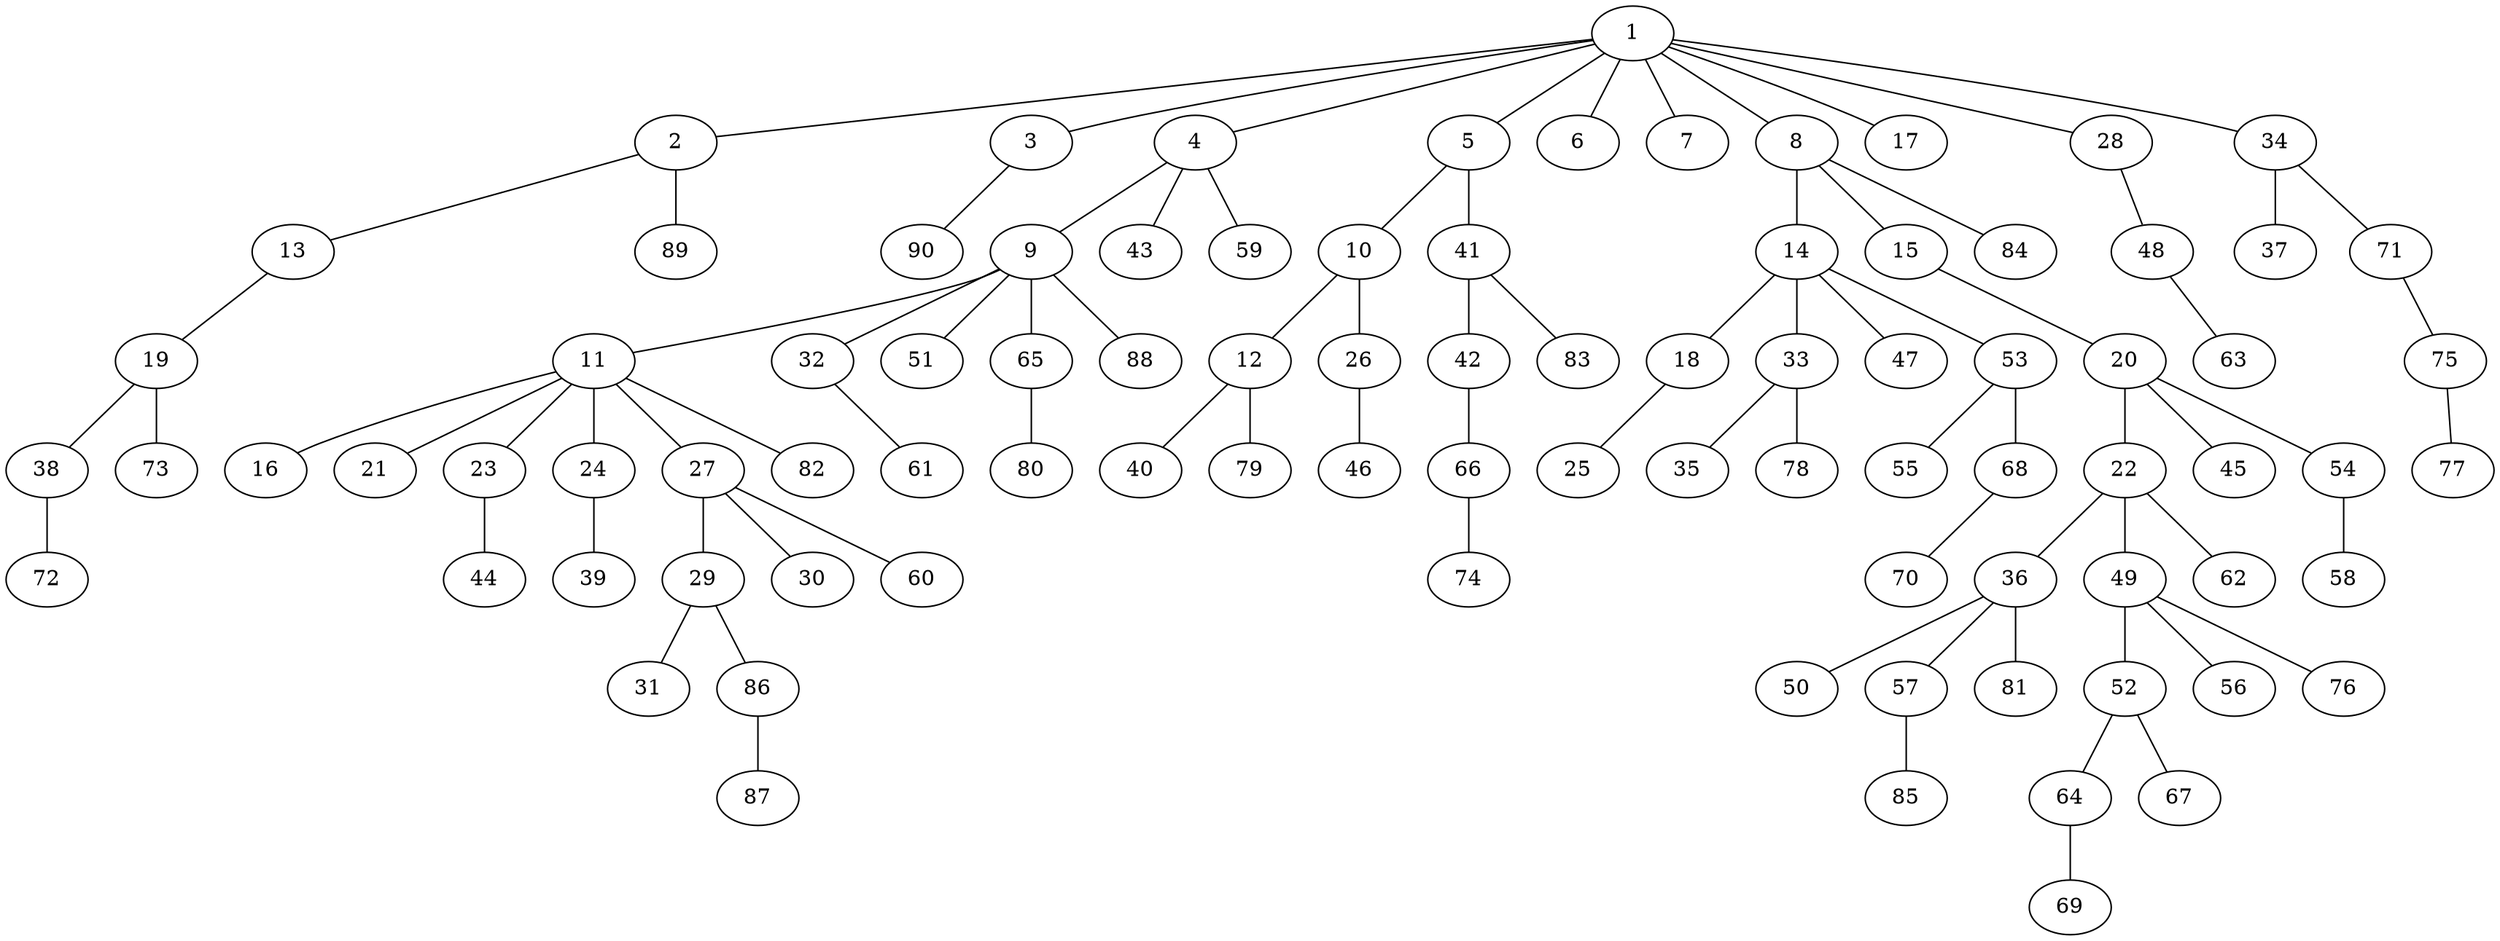 graph graphname {1--2
1--3
1--4
1--5
1--6
1--7
1--8
1--17
1--28
1--34
2--13
2--89
3--90
4--9
4--43
4--59
5--10
5--41
8--14
8--15
8--84
9--11
9--32
9--51
9--65
9--88
10--12
10--26
11--16
11--21
11--23
11--24
11--27
11--82
12--40
12--79
13--19
14--18
14--33
14--47
14--53
15--20
18--25
19--38
19--73
20--22
20--45
20--54
22--36
22--49
22--62
23--44
24--39
26--46
27--29
27--30
27--60
28--48
29--31
29--86
32--61
33--35
33--78
34--37
34--71
36--50
36--57
36--81
38--72
41--42
41--83
42--66
48--63
49--52
49--56
49--76
52--64
52--67
53--55
53--68
54--58
57--85
64--69
65--80
66--74
68--70
71--75
75--77
86--87
}